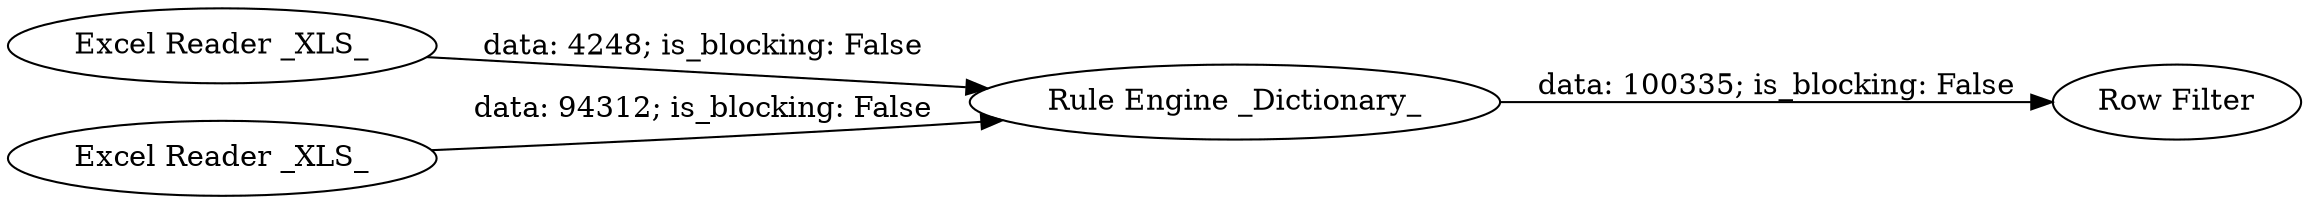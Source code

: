 digraph {
	"3832552430187565495_72" [label="Rule Engine _Dictionary_"]
	"3832552430187565495_74" [label="Row Filter"]
	"3832552430187565495_62" [label="Excel Reader _XLS_"]
	"3832552430187565495_71" [label="Excel Reader _XLS_"]
	"3832552430187565495_62" -> "3832552430187565495_72" [label="data: 4248; is_blocking: False"]
	"3832552430187565495_72" -> "3832552430187565495_74" [label="data: 100335; is_blocking: False"]
	"3832552430187565495_71" -> "3832552430187565495_72" [label="data: 94312; is_blocking: False"]
	rankdir=LR
}
